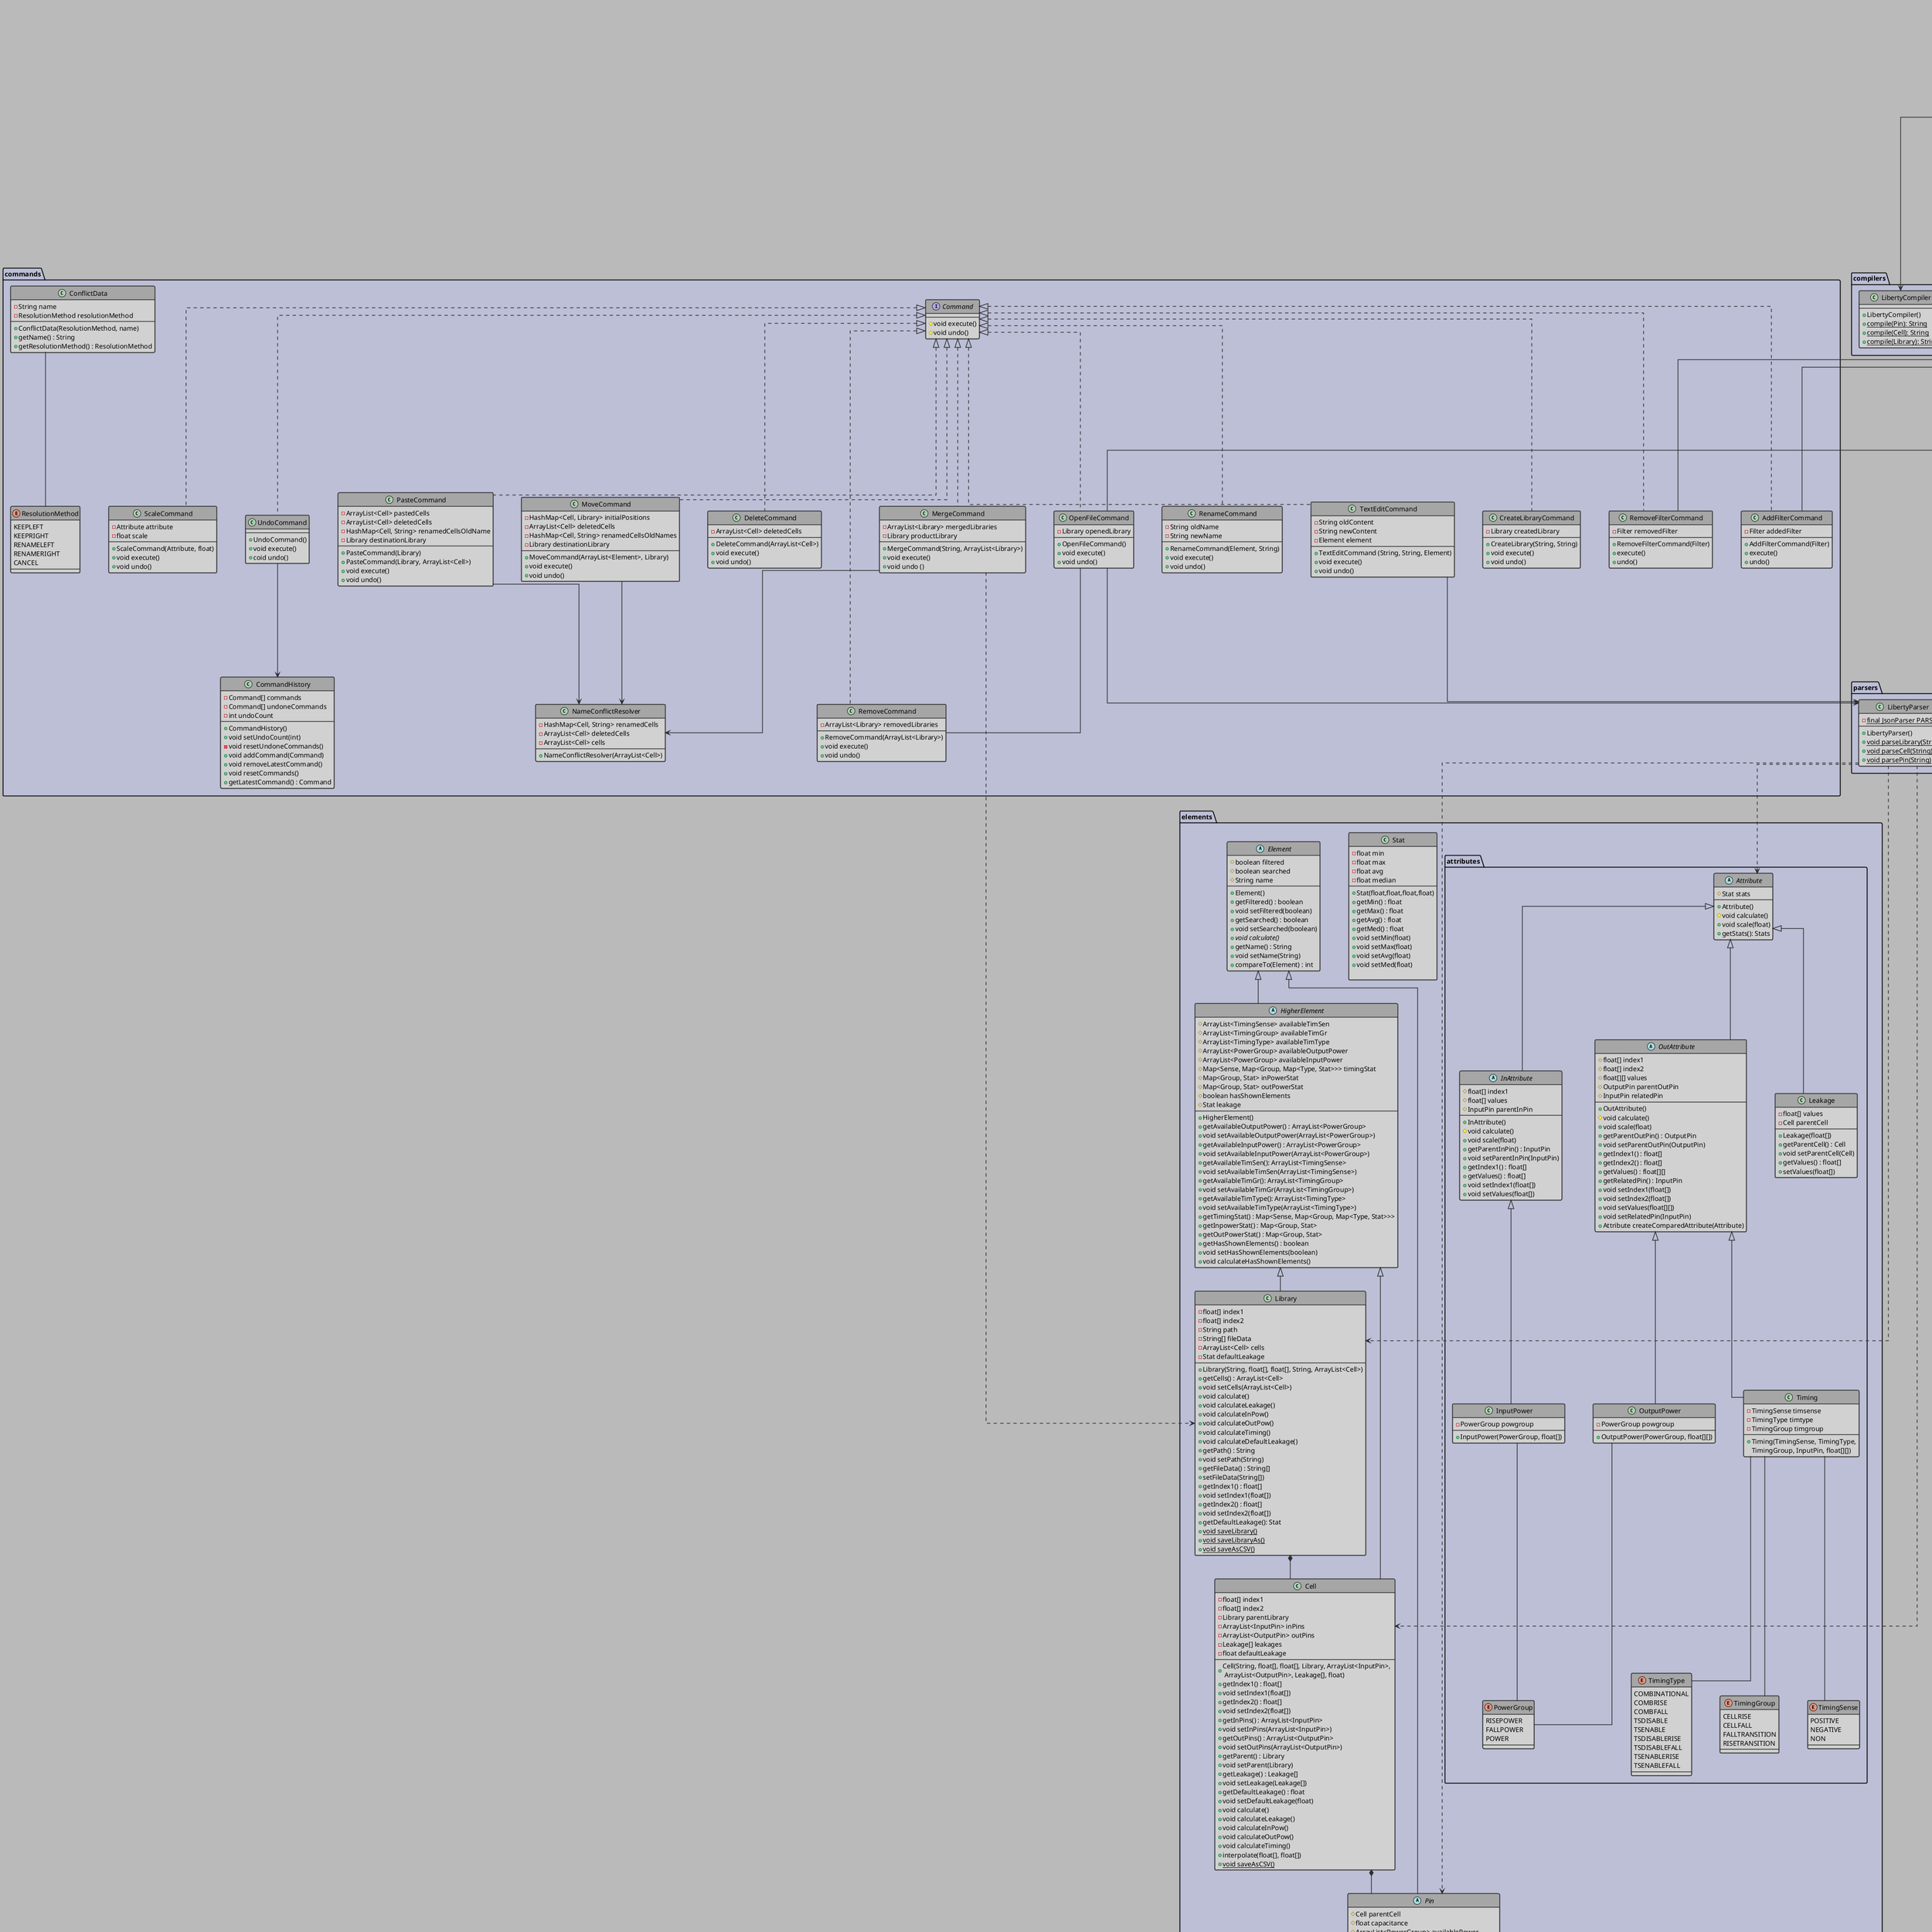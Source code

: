 @startuml Model
skinparam linetype ortho
!startsub DIAGRAM
skinparam {
    Linetype ortho
    BackgroundColor #bababa
    Shadowing false
    Nodesep 60
    Ranksep 50
}
skinparam Arrow {
    Color #2e2e2e
    Thickness 1.5
}
skinparam CircledCharacter {
    Radius 8
    FontSize 10
}
skinparam class {
    BackgroundColor #d1d1d1
    BorderColor #2e2e2e
    BorderThickness 1.5
    HeaderBackgroundColor #a6a6a6
}
skinparam package {
    BackgroundColor #bcbfd6
    BorderThickness 1.8
}
skinparam Note {
    BackgroundColor #297547
    BorderColor #171a17
    FontColor #e8e8e8
}

/' package panelData{
    enum ElementType {
        LIBRARY
        CELL
        INPIN
        OUTPIN
    }
    enum AttributeType{
        OUTPOWER
        INPOWER
        DEFLEAKAGE
        LEAKAGE
        TIMING
        AREA
        CAPACITANCE
    }
    abstract class Panel{
        ElementType elementType
        String panelName
    }
    class TextEditor extends Panel{
        - Element element
        - String Content
        - String greyedBeforeContent
        - String greyedAfterContent
        __
        + search(String) : int
        + switchToElementView()
        + updateData()
    }
    interface GraphicImp{
        AttributeType attribute
        PowerGroup powgroup
        TimingGroup timgroup
        TimingType timtype
        TimingSense timsense
        Mode mode
        __
        {abstract} getData()
    }
    interface CompareView{
        __
        {abstract} void selectElement(Element)
        {abstract} void deselectElement(Element)
    }
    class CompareLibraryView extends Panel implements GraphicImp, CompareView{
        Element[] openedLibraries
        Library[] selectedLibraries
        __
        + void getData()
        + void selectElement(Element)
        + void deselectElement(Element)
    }
    class CompareCellPinView extends Panel implements GraphicImp, CompareView{
        Cell[] openedCells
        Element[] selectedElements
        __
        + void getData()
        + void selectElement(Element)
        + void deselectElement(Element)
    }
    class ElementView extends Panel implements GraphicImp{
        Element element
        __
        + void switchToTextEditor()
        + getData()
    }
}'/

package elements{
    class Stat {
        -float min 
        -float max
        -float avg
        -float median
        __
        + Stat(float,float,float,float)
        + getMin() : float
        + getMax() : float
        + getAvg() : float
        + getMed() : float
        + void setMin(float)
        + void setMax(float)
        + void setAvg(float)
        + void setMed(float)

    }
    package attributes {
        abstract class Attribute{ 
            # Stat stats
            __
            + Attribute()
            # void calculate()
            + void scale(float)
            + getStats(): Stats
        }
        abstract class InAttribute extends Attribute{ 
            # float[] index1
            # float[] values
            # InputPin parentInPin
            __
            + InAttribute()
            # void calculate()
            + void scale(float)
            + getParentInPin() : InputPin
            + void setParentInPin(InputPin)
            + getIndex1() : float[]
            + getValues() : float[]
            + void setIndex1(float[])
            + void setValues(float[])
        }
        abstract class OutAttribute extends Attribute{ 
            # float[] index1 
            # float[] index2
            # float[][] values
            # OutputPin parentOutPin
            # InputPin relatedPin
            __
            + OutAttribute()
            # void calculate()
            + void scale(float)
            + getParentOutPin() : OutputPin
            + void setParentOutPin(OutputPin)
            + getIndex1() : float[]
            + getIndex2() : float[]
            + getValues() : float[][]
            + getRelatedPin() : InputPin
            + void setIndex1(float[])
            + void setIndex2(float[])
            + void setValues(float[][])
            + void setRelatedPin(InputPin)
            + Attribute createComparedAttribute(Attribute)
        }
        enum TimingSense {
        POSITIVE
        NEGATIVE
        NON
        }
        enum TimingType {
        COMBINATIONAL
        COMBRISE
        COMBFALL
        TSDISABLE
        TSENABLE
        TSDISABLERISE
        TSDISABLEFALL
        TSENABLERISE
        TSENABLEFALL
        }
        enum TimingGroup {
        CELLRISE
        CELLFALL
        FALLTRANSITION
        RISETRANSITION
        }
        enum PowerGroup {
        RISEPOWER
        FALLPOWER
        POWER
        }
        class Timing extends OutAttribute {
            -TimingSense timsense
            -TimingType timtype
            -TimingGroup timgroup
            __
            + Timing(TimingSense, TimingType,
            TimingGroup, InputPin, float[][])
        }
        class InputPower extends InAttribute {
            -PowerGroup powgroup
            __
            + InputPower(PowerGroup, float[])
        }
        class OutputPower extends OutAttribute {
            -PowerGroup powgroup 
            __
            + OutputPower(PowerGroup, float[][])
        }
        class Leakage extends Attribute {
            - float[] values
            - Cell parentCell
            __
            + Leakage(float[])
            + getParentCell() : Cell
            + void setParentCell(Cell)
            + getValues() : float[]
            + setValues(float[])
        }
    }
    abstract class Element{
        # boolean filtered
        # boolean searched
        # String name
        __
        + Element()
        + getFiltered() : boolean
        + void setFiltered(boolean)
        + getSearched() : boolean
        + void setSearched(boolean)
        + {abstract} void calculate()
        + getName() : String
        + void setName(String)
        + compareTo(Element) : int
    }
    abstract class HigherElement extends Element{
        # ArrayList<TimingSense> availableTimSen
        # ArrayList<TimingGroup> availableTimGr
        # ArrayList<TimingType> availableTimType
        # ArrayList<PowerGroup> availableOutputPower
        # ArrayList<PowerGroup> availableInputPower
        # Map<Sense, Map<Group, Map<Type, Stat>>> timingStat
        # Map<Group, Stat> inPowerStat
        # Map<Group, Stat> outPowerStat
        # boolean hasShownElements
        # Stat leakage
        __
        + HigherElement()
        + getAvailableOutputPower() : ArrayList<PowerGroup>
        + void setAvailableOutputPower(ArrayList<PowerGroup>)
        + getAvailableInputPower() : ArrayList<PowerGroup>
        + void setAvailableInputPower(ArrayList<PowerGroup>)
        + getAvailableTimSen(): ArrayList<TimingSense>
        + void setAvailableTimSen(ArrayList<TimingSense>)
        + getAvailableTimGr(): ArrayList<TimingGroup>
        + void setAvailableTimGr(ArrayList<TimingGroup>)
        + getAvailableTimType(): ArrayList<TimingType>
        + void setAvailableTimType(ArrayList<TimingType>)
        + getTimingStat() : Map<Sense, Map<Group, Map<Type, Stat>>>
        + getInpowerStat() : Map<Group, Stat>
        + getOutPowerStat() : Map<Group, Stat>
        + getHasShownElements() : boolean
        + void setHasShownElements(boolean)
        + void calculateHasShownElements()
    }
    class Library extends HigherElement{
        - float[] index1
        - float[] index2
        - String path
        - String[] fileData
        - ArrayList<Cell> cells
        - Stat defaultLeakage
        __
        + Library(String, float[], float[], String, ArrayList<Cell>)
        + getCells() : ArrayList<Cell>
        + void setCells(ArrayList<Cell>)
        + void calculate()
        + void calculateLeakage()
        + void calculateInPow()
        + void calculateOutPow()
        + void calculateTiming()
        + void calculateDefaultLeakage()
        + getPath() : String
        + void setPath(String)
        + getFileData() : String[]
        + setFileData(String[])
        + getIndex1() : float[]
        + void setIndex1(float[])
        + getIndex2() : float[]
        + void setIndex2(float[])
        + getDefaultLeakage(): Stat
        + {static} void saveLibrary()
        + {static} void saveLibraryAs()
        + {static} void saveAsCSV()
    }
    class Cell extends HigherElement{
        - float[] index1
        - float[] index2
        - Library parentLibrary
        - ArrayList<InputPin> inPins
        - ArrayList<OutputPin> outPins
        - Leakage[] leakages
        - float defaultLeakage
        __
        + Cell(String, float[], float[], Library, ArrayList<InputPin>, \n ArrayList<OutputPin>, Leakage[], float)
        + getIndex1() : float[]
        + void setIndex1(float[])
        + getIndex2() : float[]
        + void setIndex2(float[])
        + getInPins() : ArrayList<InputPin>
        + void setInPins(ArrayList<InputPin>)
        + getOutPins() : ArrayList<OutputPin>
        + void setOutPins(ArrayList<OutputPin>)
        + getParent() : Library
        + void setParent(Library)
        + getLeakage() : Leakage[]
        + void setLeakage(Leakage[])
        + getDefaultLeakage() : float
        + void setDefaultLeakage(float)
        + void calculate()
        + void calculateLeakage()
        + void calculateInPow()
        + void calculateOutPow()
        + void calculateTiming()
        + interpolate(float[], float[])
        + {static} void saveAsCSV()
    }
    abstract class Pin extends Element{
        # Cell parentCell
        # float capacitance
        # ArrayList<PowerGroup> availablePower
        __
        + Pin()
        + getParent() : Cell
        + void setParent(Cell)
        + getCapacitance() : float
        + setCapacitance(float) 
        + getAvailablePower() : ArrayList<PowerGroup>
        + setAvailablePower() : ArrayList<PowerGroup>
    }
    class InputPin{
        - ArrayList<InputPower> inputPowers
        __
        + InputPin(String, Cell, ArrayList<InputPower>)
        + void calculate()
        + void calculatePower()
        + getInputPowers(): ArrayList<InputPower>
        + void setInputPowers(ArrayList<InputPower>)
        + interpolate(float[])
        + {static} void saveAsCSV()
    }
    class OutputPin{
        - ArrayList<TimingSense> availableTimSen
        - ArrayList<TimingGroup> availableTimGr
        - ArrayList<TimingType> availableTimType
        - ArrayList<OutputPower> outputPowers
        - ArrayList<Timing> timings
        - String outputFunction
        __
        + OutputPin(String, Cell, ArrayList<OutputPower>, ArrayList<Timing>)
        + getTimings(): ArrayList<Timing>
        + void setTimings(ArrayList<Timing>)
        + getOutputPowers(): ArrayList<OutputPower>
        + void setOutputPowers(ArrayList<OutputPower>)
        + getAvailableTimSen(): ArrayList<TimingSense>
        + setAvailableTimSen(ArrayList<TimingSense>)
        + getAvailableTimGr(): ArrayList<TimingGroup>
        + setAvailableTimGr(ArrayList<TimingGroup>)
        + getAvailableTimType(): ArrayList<TimingType>
        + setAvailableTimType(ArrayList<TimingType>)
        + getOutputFunction(): String
        + void setOutputFunction(String)
        + void calculate()
        + void calculatePower()
        + void calculateTiming()
        + interpolate(float[], float[])
        + {static} void saveAsCSV()
    }
}


package exceptions{
    class InvalidComparisonException
    class InvalidFileFormatException
    class ExceedingFileSizeException
    class TooManySelectedException
    class TooManyPanelsOpenedException
    class InvalidArgumentException
    class InvalidNameException
}
package commands{
    interface Command{
        __
        # void execute()
        # void undo()
    }
    class CommandHistory{
        - Command[] commands
        - Command[] undoneCommands
        - int undoCount
        __
        + CommandHistory()
        + void setUndoCount(int)
        - void resetUndoneCommands()
        + void addCommand(Command)
        + void removeLatestCommand()
        + void resetCommands()
        + getLatestCommand() : Command
    }
    class CreateLibraryCommand implements Command{
        - Library createdLibrary
        __
        + CreateLibrary(String, String)
        + void execute()
        + void undo()
    }
    class ScaleCommand implements Command{
        - Attribute attribute
        - float scale
        __
        + ScaleCommand(Attribute, float)
        + void execute()
        + void undo()
    }
    
    class RemoveFilterCommand implements Command{
        - Filter removedFilter
        __
        + RemoveFilterCommand(Filter)
        + execute()
        + undo()
    }
    class AddFilterCommand implements Command{
        - Filter addedFilter
        __
        + AddFilterCommand(Filter)
        + execute()
        + undo()
    }
    class TextEditCommand implements Command{
        - String oldContent
        - String newContent
        - Element element
        __
        + TextEditCommand (String, String, Element)
        + void execute()
        + void undo()
    }
    class UndoCommand implements Command{
        __
        + UndoCommand()
        + void execute()
        + coid undo()
    }
    class MergeCommand implements Command{
        - ArrayList<Library> mergedLibraries
        - Library productLibrary
        __
        + MergeCommand(String, ArrayList<Library>)
        + void execute()
        + void undo ()
    }
    class DeleteCommand implements Command{
        - ArrayList<Cell> deletedCells
        __
        + DeleteCommand(ArrayList<Cell>)
        + void execute()
        + void undo()
    }
    class RemoveCommand implements Command{
        - ArrayList<Library> removedLibraries
        __
        + RemoveCommand(ArrayList<Library>)
        + void execute()
        + void undo()
    }
    class PasteCommand implements Command{
        - ArrayList<Cell> pastedCells
        - ArrayList<Cell> deletedCells
        - HashMap<Cell, String> renamedCellsOldName
        - Library destinationLibrary
        __
        + PasteCommand(Library)
        + PasteCommand(Library, ArrayList<Cell>)
        + void execute()
        + void undo()
    }
    class MoveCommand implements Command{
        - HashMap<Cell, Library> initialPositions
        - ArrayList<Cell> deletedCells
        - HashMap<Cell, String> renamedCellsOldNames
        - Library destinationLibrary
        __
        + MoveCommand(ArrayList<Element>, Library)
        + void execute()
        + void undo()
    }
    class RenameCommand implements Command{
        - String oldName
        - String newName
        __
        + RenameCommand(Element, String)
        + void execute()
        + void undo()
    }
    class OpenFileCommand implements Command {
        - Library openedLibrary
        __
        + OpenFileCommand()
        + void execute()
        + void undo()
    }
    class NameConflictResolver{
        - HashMap<Cell, String> renamedCells
        - ArrayList<Cell> deletedCells
        - ArrayList<Cell> cells
        __
        + NameConflictResolver(ArrayList<Cell>)
    }
    class ConflictData{
        - String name
        - ResolutionMethod resolutionMethod
        __
        + ConflictData(ResolutionMethod, name)
        + getName() : String
        + getResolutionMethod() : ResolutionMethod
    }
    enum ResolutionMethod{
        KEEPLEFT
        KEEPRIGHT
        RENAMELEFT
        RENAMERIGHT
        CANCEL
    }
    ConflictData -- ResolutionMethod
    MoveCommand --> NameConflictResolver
    PasteCommand --> NameConflictResolver
    MergeCommand --> NameConflictResolver
    OpenFileCommand -- RemoveCommand
    /'class SelectStatCommand implements Command{
        __
        + SelectStatCommand(String)
        + void execute()
        + void undo()
    }
    class SelectDropdownCommand implements Command {
        + SelectDropdownCommand(String)
        + void execute()
        + void undo()
    }
    class SelectCompareCommand implements Command {
        + SelectCompareCommand(Element)
        + void execute()
        + void undo()
    }
    '/
}


package parsers { 
    class LibertyParser {
    - {static} final JsonParser PARSER
    __
    + LibertyParser()
    + {static} void parseLibrary(String)
    + {static} void parseCell(String)
    + {static} void parsePin(String)
    }
}
package compilers {
    class CSVCompiler{
    __
    + CSVCompiler()
    + {Static} compile(Pin): String
    + {Static} compile(Cell): String
    + {Static} compile(Library): String
    }
    class LibertyCompiler{
    + LibertyCompiler()
    + {Static} compile(Pin): String
    + {Static} compile(Cell): String
    + {Static} compile(Library): String
    }
}
package project {
    class Model {
        - {static} Model instance = new Model()
        - Project currentProject
        - Settings currentSettings
        - Shortcuts currentShortcuts
        __
        - Model()
        + {static} Model getInstance()
        + Project getCurrentProject()
        + void loadProject()
        + void saveProject()
        + Settings getCurrentSettings()
        + void saveSettings()
        + void resetSettings()
        + Shortcuts getCurrentShortcuts()
        + void saveShortcuts()
        + void resetShorcuts()
        + notify()
    }
    interface Updatable {
        __
        + void update()
    }
    class Project {
    - ArrayList<Library> libraries
    - HashSet<Element> copiedElements
    - HashSet<Element> openedInTextElements
    - ArrayList<Filter> filters
    - ArrayList<Updatable> updatable
    __
    + Project()
    + notify()
    + getLibraries() : ArrayList<Library>
    + getCopiedElements(): HashSet<Element>
    + getOpenedInTextElements(): HashSet<Element>
    + getFilters(): ArrayList<Filter>
    + void setLibraries(ArrayList<Library>) 
    + void setOpenedInTextElements(HashSet<Element>)
    + void setCopiedElements(HashSet<Element>)
    + void setFilters(ArrayList<Filter>)
    + void removeUpdatable(Updatable updatable)
    + void addUpdatable(Updatable updatable)
    + void saveDefaultFilters()
    + void loadDefaultFilters()
    }
    class FileManager{
        __
        + {static} openFile(): File
        + {static} openFile(String): File
        + {static} void saveFile(String, String[], String)
        + {static} void saveFile(String, String, String, String)
    }
    class Interpolator{
        __
        + Interpolator()
        + {static} float[] interpolate(float[], float[], float[])
        + {static} float[][] bicubicInterpolate(float[], float[], float[][], float[], float[])
    }
enum LanguageEnum{
        ENGLISH
        DEUTSCH
        TURK
        SHQIP
        FRANCAIS
    }
    enum ColorThemeEnum{
        Theme1
        Theme2
        Theme3
        ANDSOON
    }
    class Settings{
        - Language currentLanguage
        - ColorTheme colorTheme
        - String fontType
        - int fontSize
        - int barCount
        - int undoCount
        - boolean editorOpenedFirst
        __
        + Settings()
        + void setLanguage(LanguageEnum)
        + void setColorTheme(ColorThemeEnum)
        + void setFontType(String)
        + void setFontSize(int)
        + void setBarCount(int)
        + void setUndoCount(int)
        + void setEditorOpenedFirst(boolean)
        + getLanguage() : LanguageEnum
        + getColorTheme() : ColorThemeEnum
        + getFontType() : String
        + getFontSize() : int
        + getBarCount() : int
        + getUndoCount() : int
        + getEditorOpenedFirst(): boolean
        - void notify()
    }
    LanguageEnum -- Settings
    ColorThemeEnum -- Settings
    class ColorTheme{
        - HashMap<ColorEnum, int> colors
        __
        + ColorTheme()
        + getColor(ColorEnum): int[]
    }
    enum ColorEnum{
        System_BG
        System_Shade
        Hover_Highlight
        Text_Default
        Liberty_Window_BG
        Section
        SubSection
        Input_Field_BG
        Interactable_BG
        Scroll_Bar_Handle
        Text_Active
        Text_Selected
    }
    ColorEnum -- ColorTheme
    class Language{
        - HashMap<TextComponent, String> map
        __
        + getTextComponent(TextComponent): String
    }
    enum TextComponent{
        PROGRAM_DESCRIPTION
        LIBRARY
        CELL
        PIN
        INDEX
        FILE
        EDIT
        INFO
        EDITOR
        VIEWER
        ...
        ABOUT_TEXT
    }
    Settings *-- ColorTheme
    Settings *-- Language
    class Shortcuts{
    - HashMap<char, Event> actions
    __
    + void setKey(char, Event)
    + void removeKey(char)
    + ArrayList<char> getKeys()
    + Event getAction(char)
    }
    enum Operation{
        LESS
        EQUAL
        BIGGER
    }
    enum Mode{
        MAX
        MIN
        AVG
        MED
    }
    class Filter{
        - Attribute attribute
        - Mode mode
        - float value
        - Operation operation
        - boolean status
        __
        + Filter(Attribute, Mode, 
        float, Operation)
        + void filter()
        + setStatus(boolean)
        + getStatus(): boolean
    }
}
Project --> CSVCompiler
Model --> Settings
Model --> Shortcuts
Model --> FileManager
Filter --> FileManager
MergeCommand ..> Library
Project --* Model
TextEditCommand --> LibertyParser
LibertyParser ..> Library
LibertyParser ..> Cell
LibertyParser ..> Pin
/'SelectDropdownCommand --> Attribute
SelectStatCommand --> Attribute '/
OpenFileCommand --> FileManager
OpenFileCommand --> LibertyParser
UndoCommand --> CommandHistory
Filter <-- AddFilterCommand
Filter <-- RemoveFilterCommand
Pin <|-- InputPin
Pin <|-- OutputPin
Operation -- Filter
Mode -- Filter
TimingSense -- Timing
TimingType -- Timing
TimingGroup -- Timing
PowerGroup -- OutputPower
PowerGroup -- InputPower
Library *-- Cell
Cell *-- Pin
Project --> LibertyCompiler
LibertyParser ..> Attribute
Project *-- Updatable
!endsub

/' project -[hidden]> compiler
compiler -[hidden]-> parser
parser -[hidden]> element
project-[hidden]> commands '/
OutputPower -[hidden]> InputPower
InputPower -[hidden]-> PowerGroup
Timing -[hidden]-> TimingType
Timing -[hidden]-> TimingSense
Timing -[hidden]-> TimingGroup
elements -[hidden]> exceptions
InvalidComparisonException -[hidden]-> InvalidFileFormatException
InvalidFileFormatException -[hidden]-> ExceedingFileSizeException




@enduml

